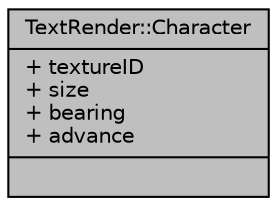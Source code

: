 digraph "TextRender::Character"
{
 // LATEX_PDF_SIZE
  edge [fontname="Helvetica",fontsize="10",labelfontname="Helvetica",labelfontsize="10"];
  node [fontname="Helvetica",fontsize="10",shape=record];
  Node1 [label="{TextRender::Character\n|+ textureID\l+ size\l+ bearing\l+ advance\l|}",height=0.2,width=0.4,color="black", fillcolor="grey75", style="filled", fontcolor="black",tooltip=" "];
}
